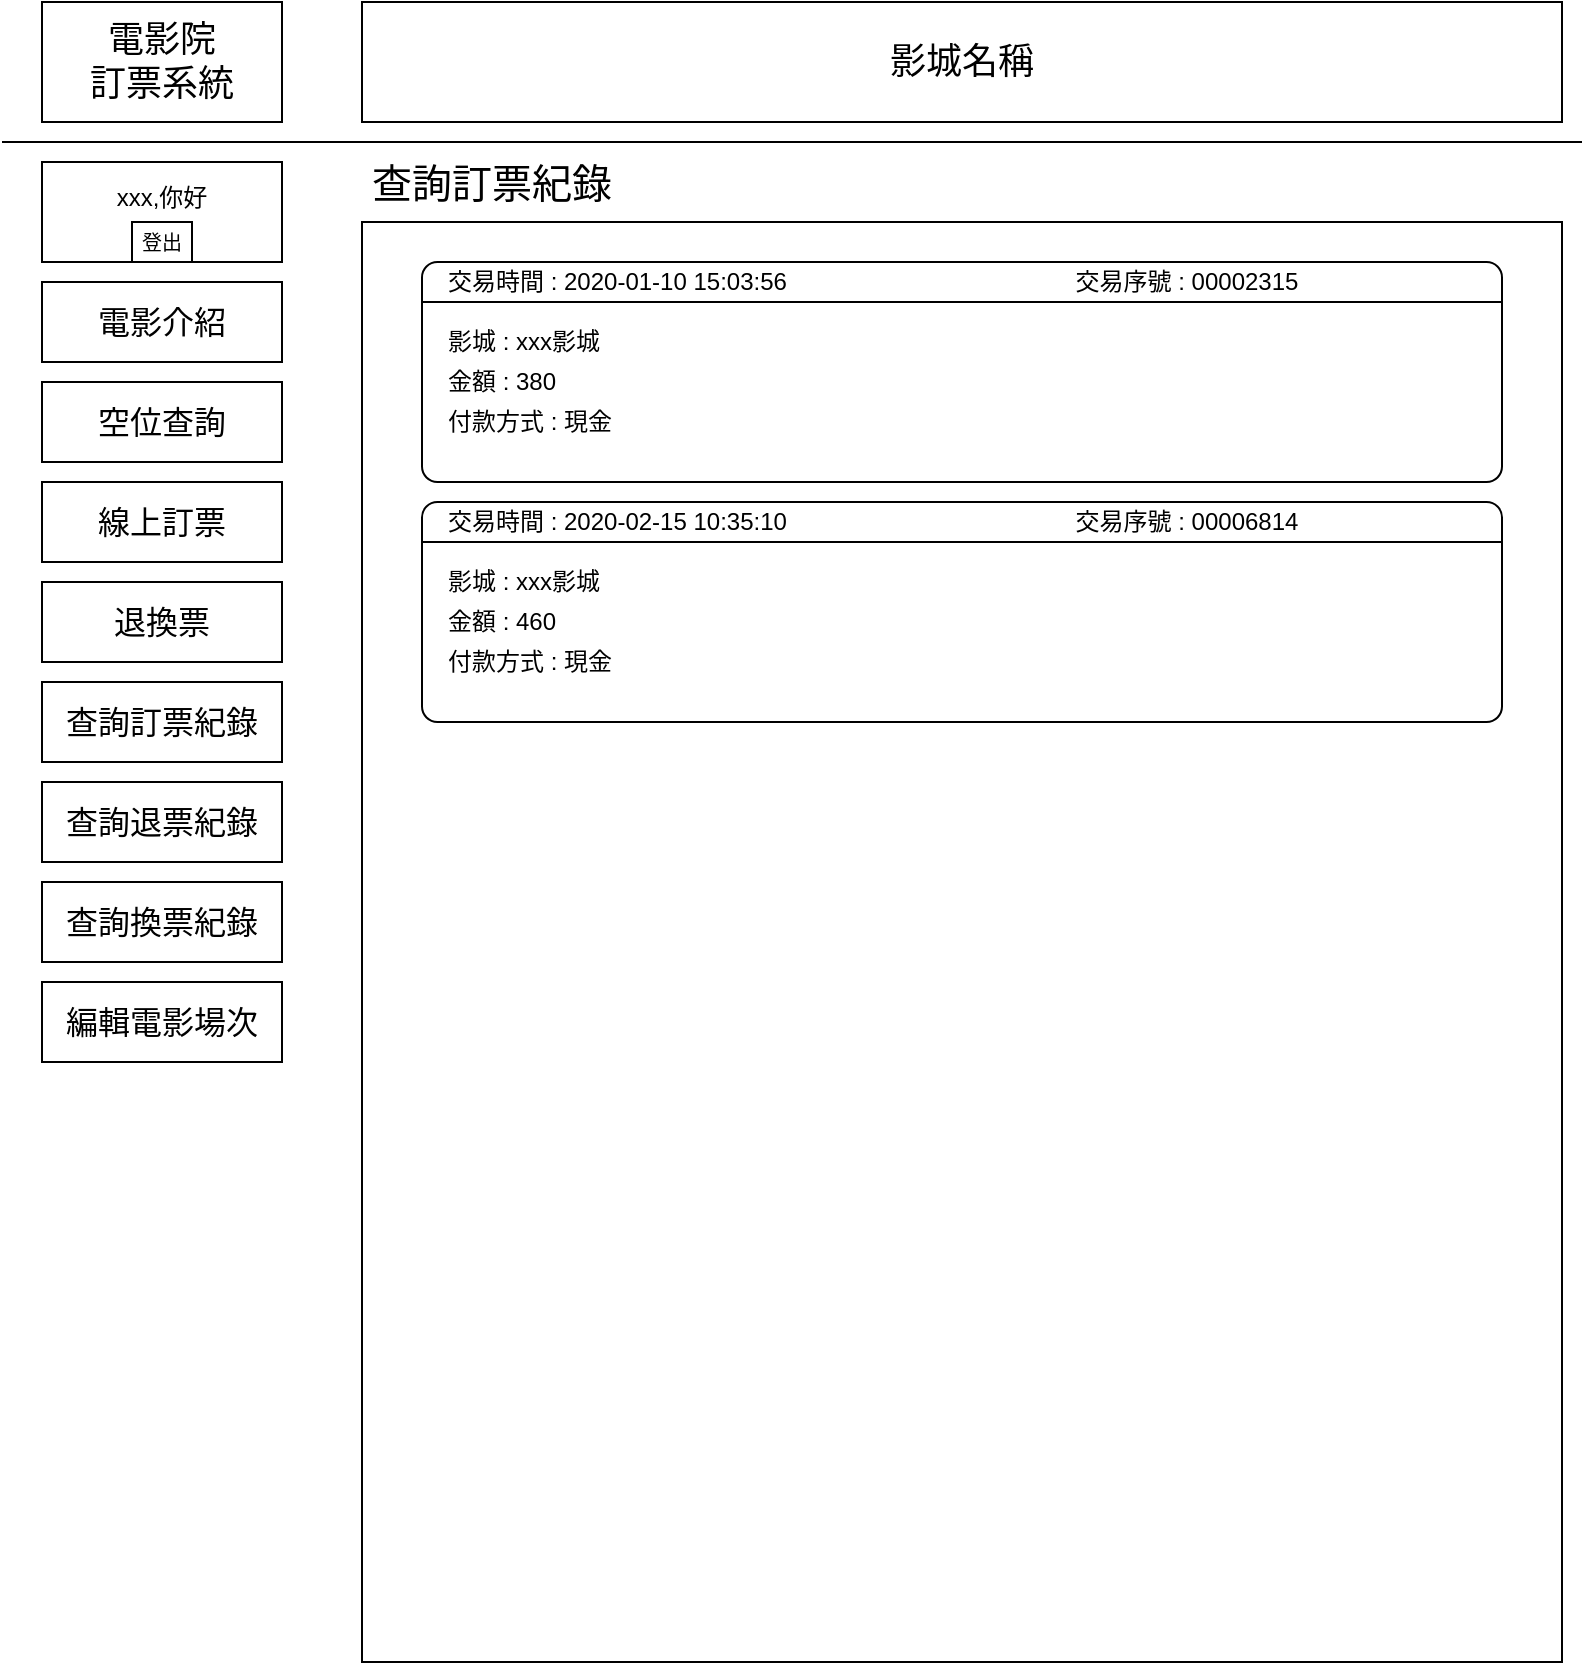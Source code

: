 <mxfile version="12.9.13" type="device"><diagram id="V6z0WZDsdBJURzAzEbW3" name="Page-1"><mxGraphModel dx="1038" dy="607" grid="1" gridSize="10" guides="1" tooltips="1" connect="1" arrows="1" fold="1" page="1" pageScale="1" pageWidth="827" pageHeight="1169" math="0" shadow="0"><root><mxCell id="0"/><mxCell id="1" parent="0"/><mxCell id="b8oCVE6nscO5WDQQC25G-1" value="" style="rounded=0;whiteSpace=wrap;html=1;" parent="1" vertex="1"><mxGeometry x="200" y="160" width="600" height="720" as="geometry"/></mxCell><mxCell id="b8oCVE6nscO5WDQQC25G-2" value="&lt;span style=&quot;font-size: 18px&quot;&gt;電影院&lt;br&gt;訂票系統&lt;/span&gt;" style="rounded=0;whiteSpace=wrap;html=1;" parent="1" vertex="1"><mxGeometry x="40" y="50" width="120" height="60" as="geometry"/></mxCell><mxCell id="b8oCVE6nscO5WDQQC25G-3" value="&lt;font style=&quot;font-size: 18px&quot;&gt;影城名稱&lt;/font&gt;" style="rounded=0;whiteSpace=wrap;html=1;" parent="1" vertex="1"><mxGeometry x="200" y="50" width="600" height="60" as="geometry"/></mxCell><mxCell id="b8oCVE6nscO5WDQQC25G-5" value="" style="endArrow=none;html=1;" parent="1" edge="1"><mxGeometry width="50" height="50" relative="1" as="geometry"><mxPoint x="810" y="120" as="sourcePoint"/><mxPoint x="20" y="120" as="targetPoint"/></mxGeometry></mxCell><mxCell id="b8oCVE6nscO5WDQQC25G-6" value="&lt;font style=&quot;font-size: 16px&quot;&gt;電影介紹&lt;/font&gt;" style="rounded=0;whiteSpace=wrap;html=1;" parent="1" vertex="1"><mxGeometry x="40" y="190" width="120" height="40" as="geometry"/></mxCell><mxCell id="b8oCVE6nscO5WDQQC25G-11" value="尚未登入&lt;br&gt;&amp;nbsp;" style="rounded=0;whiteSpace=wrap;html=1;strokeColor=#000000;align=center;" parent="1" vertex="1"><mxGeometry x="40" y="130" width="120" height="50" as="geometry"/></mxCell><mxCell id="b8oCVE6nscO5WDQQC25G-13" value="&lt;font style=&quot;font-size: 20px&quot;&gt;查詢訂票紀錄&lt;/font&gt;" style="text;html=1;strokeColor=none;fillColor=none;align=center;verticalAlign=middle;whiteSpace=wrap;rounded=0;" parent="1" vertex="1"><mxGeometry x="200" y="130" width="130" height="20" as="geometry"/></mxCell><mxCell id="b8oCVE6nscO5WDQQC25G-18" value="&lt;font style=&quot;font-size: 16px&quot;&gt;線上訂票&lt;/font&gt;" style="rounded=0;whiteSpace=wrap;html=1;" parent="1" vertex="1"><mxGeometry x="40" y="340" width="120" height="40" as="geometry"/></mxCell><mxCell id="b8oCVE6nscO5WDQQC25G-82" value="&lt;span style=&quot;font-size: 16px&quot;&gt;退換票&lt;/span&gt;" style="rounded=0;whiteSpace=wrap;html=1;" parent="1" vertex="1"><mxGeometry x="40" y="340" width="120" height="40" as="geometry"/></mxCell><mxCell id="b8oCVE6nscO5WDQQC25G-83" value="&lt;font style=&quot;font-size: 16px&quot;&gt;查詢訂票紀錄&lt;/font&gt;" style="rounded=0;whiteSpace=wrap;html=1;" parent="1" vertex="1"><mxGeometry x="40" y="390" width="120" height="40" as="geometry"/></mxCell><mxCell id="b8oCVE6nscO5WDQQC25G-85" value="&lt;font style=&quot;font-size: 16px&quot;&gt;空位查詢&lt;/font&gt;" style="rounded=0;whiteSpace=wrap;html=1;" parent="1" vertex="1"><mxGeometry x="40" y="240" width="120" height="40" as="geometry"/></mxCell><mxCell id="b8oCVE6nscO5WDQQC25G-86" value="&lt;font style=&quot;font-size: 10px&quot;&gt;登入/註冊&lt;/font&gt;" style="rounded=0;whiteSpace=wrap;html=1;strokeColor=#000000;" parent="1" vertex="1"><mxGeometry x="70" y="160" width="60" height="20" as="geometry"/></mxCell><mxCell id="gEj6kzCqYp7mq25FHKuv-1" value="&lt;font style=&quot;font-size: 16px&quot;&gt;線上訂票&lt;/font&gt;" style="rounded=0;whiteSpace=wrap;html=1;" parent="1" vertex="1"><mxGeometry x="40" y="290" width="120" height="40" as="geometry"/></mxCell><mxCell id="njONQscJdjJHKrcoLUiW-18" value="" style="group" parent="1" vertex="1" connectable="0"><mxGeometry x="230" y="180" width="540" height="110" as="geometry"/></mxCell><mxCell id="njONQscJdjJHKrcoLUiW-3" value="" style="rounded=1;whiteSpace=wrap;html=1;arcSize=7;" parent="njONQscJdjJHKrcoLUiW-18" vertex="1"><mxGeometry width="540" height="110" as="geometry"/></mxCell><mxCell id="njONQscJdjJHKrcoLUiW-5" value="交易時間 : 2020-01-10 15:03:56" style="text;html=1;strokeColor=none;fillColor=none;align=left;verticalAlign=middle;whiteSpace=wrap;rounded=0;" parent="njONQscJdjJHKrcoLUiW-18" vertex="1"><mxGeometry x="11.25" width="191.25" height="20" as="geometry"/></mxCell><mxCell id="njONQscJdjJHKrcoLUiW-6" value="" style="endArrow=none;html=1;" parent="njONQscJdjJHKrcoLUiW-18" edge="1"><mxGeometry width="50" height="50" relative="1" as="geometry"><mxPoint y="20" as="sourcePoint"/><mxPoint x="540" y="20" as="targetPoint"/></mxGeometry></mxCell><mxCell id="njONQscJdjJHKrcoLUiW-7" value="交易序號 : 00002315" style="text;html=1;strokeColor=none;fillColor=none;align=center;verticalAlign=middle;whiteSpace=wrap;rounded=0;" parent="njONQscJdjJHKrcoLUiW-18" vertex="1"><mxGeometry x="315" width="135" height="20" as="geometry"/></mxCell><mxCell id="njONQscJdjJHKrcoLUiW-10" value="&lt;font style=&quot;font-size: 12px&quot;&gt;影城 : xxx影城&lt;/font&gt;" style="text;html=1;strokeColor=none;fillColor=none;align=left;verticalAlign=middle;whiteSpace=wrap;rounded=0;" parent="njONQscJdjJHKrcoLUiW-18" vertex="1"><mxGeometry x="11.25" y="30" width="101.25" height="20" as="geometry"/></mxCell><mxCell id="njONQscJdjJHKrcoLUiW-15" value="金額 : 380" style="text;html=1;strokeColor=none;fillColor=none;align=left;verticalAlign=middle;whiteSpace=wrap;rounded=0;" parent="njONQscJdjJHKrcoLUiW-18" vertex="1"><mxGeometry x="11.25" y="50" width="74.25" height="20" as="geometry"/></mxCell><mxCell id="njONQscJdjJHKrcoLUiW-17" value="付款方式 : 現金" style="text;html=1;strokeColor=none;fillColor=none;align=left;verticalAlign=middle;whiteSpace=wrap;rounded=0;" parent="njONQscJdjJHKrcoLUiW-18" vertex="1"><mxGeometry x="11.25" y="70" width="101.25" height="20" as="geometry"/></mxCell><mxCell id="njONQscJdjJHKrcoLUiW-27" value="" style="group" parent="1" vertex="1" connectable="0"><mxGeometry x="230" y="300" width="540" height="110" as="geometry"/></mxCell><mxCell id="njONQscJdjJHKrcoLUiW-20" value="" style="rounded=1;whiteSpace=wrap;html=1;arcSize=7;" parent="njONQscJdjJHKrcoLUiW-27" vertex="1"><mxGeometry width="540" height="110" as="geometry"/></mxCell><mxCell id="njONQscJdjJHKrcoLUiW-21" value="交易時間 : 2020-02-15 10:35:10" style="text;html=1;strokeColor=none;fillColor=none;align=left;verticalAlign=middle;whiteSpace=wrap;rounded=0;" parent="njONQscJdjJHKrcoLUiW-27" vertex="1"><mxGeometry x="11.25" width="191.25" height="20" as="geometry"/></mxCell><mxCell id="njONQscJdjJHKrcoLUiW-22" value="" style="endArrow=none;html=1;" parent="njONQscJdjJHKrcoLUiW-27" edge="1"><mxGeometry width="50" height="50" relative="1" as="geometry"><mxPoint y="20" as="sourcePoint"/><mxPoint x="540" y="20" as="targetPoint"/></mxGeometry></mxCell><mxCell id="njONQscJdjJHKrcoLUiW-23" value="交易序號 : 00006814" style="text;html=1;strokeColor=none;fillColor=none;align=center;verticalAlign=middle;whiteSpace=wrap;rounded=0;" parent="njONQscJdjJHKrcoLUiW-27" vertex="1"><mxGeometry x="315" width="135" height="20" as="geometry"/></mxCell><mxCell id="njONQscJdjJHKrcoLUiW-24" value="&lt;font style=&quot;font-size: 12px&quot;&gt;影城 : xxx影城&lt;/font&gt;" style="text;html=1;strokeColor=none;fillColor=none;align=left;verticalAlign=middle;whiteSpace=wrap;rounded=0;" parent="njONQscJdjJHKrcoLUiW-27" vertex="1"><mxGeometry x="11.25" y="30" width="101.25" height="20" as="geometry"/></mxCell><mxCell id="njONQscJdjJHKrcoLUiW-25" value="金額 : 460" style="text;html=1;strokeColor=none;fillColor=none;align=left;verticalAlign=middle;whiteSpace=wrap;rounded=0;" parent="njONQscJdjJHKrcoLUiW-27" vertex="1"><mxGeometry x="11.25" y="50" width="74.25" height="20" as="geometry"/></mxCell><mxCell id="njONQscJdjJHKrcoLUiW-26" value="付款方式 : 現金" style="text;html=1;strokeColor=none;fillColor=none;align=left;verticalAlign=middle;whiteSpace=wrap;rounded=0;" parent="njONQscJdjJHKrcoLUiW-27" vertex="1"><mxGeometry x="11.25" y="70" width="101.25" height="20" as="geometry"/></mxCell><mxCell id="cgdhgM-CNzSm0jMclDZt-1" value="&lt;font style=&quot;font-size: 16px&quot;&gt;查詢退票紀錄&lt;/font&gt;" style="rounded=0;whiteSpace=wrap;html=1;" parent="1" vertex="1"><mxGeometry x="40" y="440" width="120" height="40" as="geometry"/></mxCell><mxCell id="cgdhgM-CNzSm0jMclDZt-2" value="&lt;font style=&quot;font-size: 16px&quot;&gt;查詢換票紀錄&lt;/font&gt;" style="rounded=0;whiteSpace=wrap;html=1;" parent="1" vertex="1"><mxGeometry x="40" y="490" width="120" height="40" as="geometry"/></mxCell><mxCell id="cgdhgM-CNzSm0jMclDZt-3" value="&lt;font style=&quot;font-size: 16px&quot;&gt;編輯電影場次&lt;/font&gt;" style="rounded=0;whiteSpace=wrap;html=1;" parent="1" vertex="1"><mxGeometry x="40" y="540" width="120" height="40" as="geometry"/></mxCell><mxCell id="dz3l2uJLr2W6fHRBT7tD-1" value="" style="group" parent="1" vertex="1" connectable="0"><mxGeometry x="40" y="130" width="120" height="50" as="geometry"/></mxCell><mxCell id="dz3l2uJLr2W6fHRBT7tD-2" value="xxx,你好&lt;br&gt;&amp;nbsp;" style="rounded=0;whiteSpace=wrap;html=1;strokeColor=#000000;align=center;" parent="dz3l2uJLr2W6fHRBT7tD-1" vertex="1"><mxGeometry width="120" height="50" as="geometry"/></mxCell><mxCell id="dz3l2uJLr2W6fHRBT7tD-3" value="&lt;font style=&quot;font-size: 10px&quot;&gt;登出&lt;/font&gt;" style="rounded=0;whiteSpace=wrap;html=1;strokeColor=#000000;" parent="dz3l2uJLr2W6fHRBT7tD-1" vertex="1"><mxGeometry x="45" y="30" width="30" height="20" as="geometry"/></mxCell></root></mxGraphModel></diagram></mxfile>